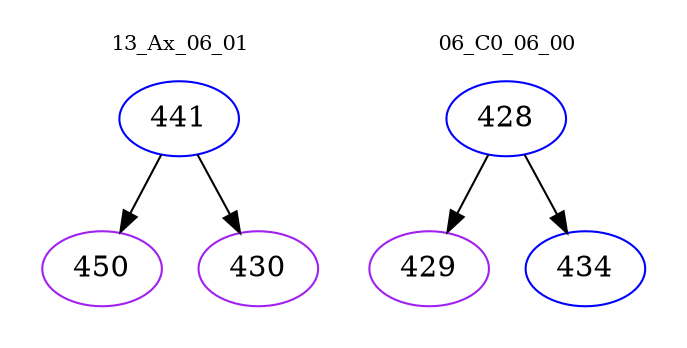 digraph{
subgraph cluster_0 {
color = white
label = "13_Ax_06_01";
fontsize=10;
T0_441 [label="441", color="blue"]
T0_441 -> T0_450 [color="black"]
T0_450 [label="450", color="purple"]
T0_441 -> T0_430 [color="black"]
T0_430 [label="430", color="purple"]
}
subgraph cluster_1 {
color = white
label = "06_C0_06_00";
fontsize=10;
T1_428 [label="428", color="blue"]
T1_428 -> T1_429 [color="black"]
T1_429 [label="429", color="purple"]
T1_428 -> T1_434 [color="black"]
T1_434 [label="434", color="blue"]
}
}
